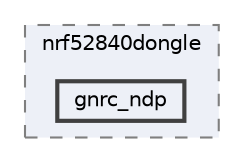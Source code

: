 digraph "/home/mj/Desktop/IoT-Chat-Digitalization/Dongle/gnrc_border_router/bin/nrf52840dongle/gnrc_ndp"
{
 // LATEX_PDF_SIZE
  bgcolor="transparent";
  edge [fontname=Helvetica,fontsize=10,labelfontname=Helvetica,labelfontsize=10];
  node [fontname=Helvetica,fontsize=10,shape=box,height=0.2,width=0.4];
  compound=true
  subgraph clusterdir_9941f7556d96a0e17fefe82cd217bc3a {
    graph [ bgcolor="#edf0f7", pencolor="grey50", label="nrf52840dongle", fontname=Helvetica,fontsize=10 style="filled,dashed", URL="dir_9941f7556d96a0e17fefe82cd217bc3a.html",tooltip=""]
  dir_89368f77f5f53acf060e5fe426d28dfd [label="gnrc_ndp", fillcolor="#edf0f7", color="grey25", style="filled,bold", URL="dir_89368f77f5f53acf060e5fe426d28dfd.html",tooltip=""];
  }
}
